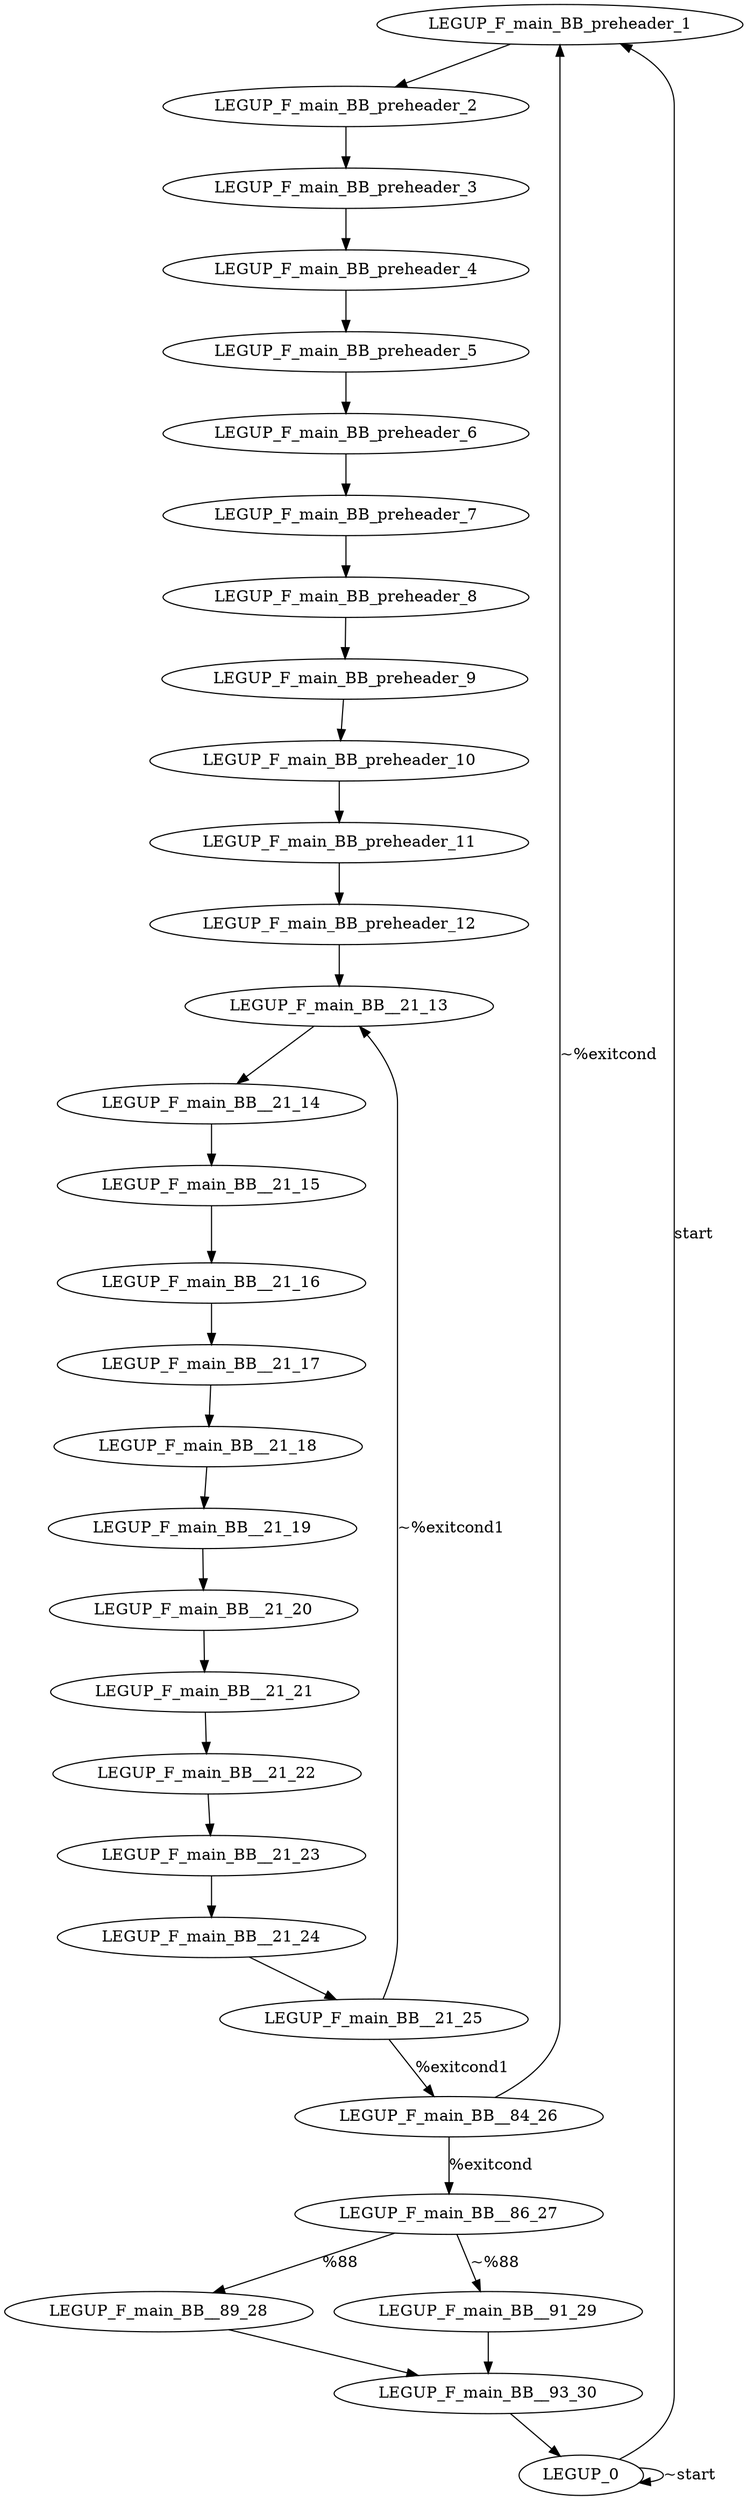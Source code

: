 digraph {
Node0x4134b10[label="LEGUP_F_main_BB_preheader_1"];
Node0x41347c0[label="LEGUP_0"];
Node0x41347c0 -> Node0x4134b10[label="start"];
Node0x41347c0 -> Node0x41347c0[label="~start"];
Node0x4134190[label="LEGUP_F_main_BB_preheader_2"];
Node0x4134b10 -> Node0x4134190;
Node0x41342d0[label="LEGUP_F_main_BB_preheader_3"];
Node0x4134190 -> Node0x41342d0;
Node0x4134410[label="LEGUP_F_main_BB_preheader_4"];
Node0x41342d0 -> Node0x4134410;
Node0x4134550[label="LEGUP_F_main_BB_preheader_5"];
Node0x4134410 -> Node0x4134550;
Node0x4134690[label="LEGUP_F_main_BB_preheader_6"];
Node0x4134550 -> Node0x4134690;
Node0x416fb60[label="LEGUP_F_main_BB_preheader_7"];
Node0x4134690 -> Node0x416fb60;
Node0x416fca0[label="LEGUP_F_main_BB_preheader_8"];
Node0x416fb60 -> Node0x416fca0;
Node0x416fde0[label="LEGUP_F_main_BB_preheader_9"];
Node0x416fca0 -> Node0x416fde0;
Node0x416ff20[label="LEGUP_F_main_BB_preheader_10"];
Node0x416fde0 -> Node0x416ff20;
Node0x4170060[label="LEGUP_F_main_BB_preheader_11"];
Node0x416ff20 -> Node0x4170060;
Node0x41701a0[label="LEGUP_F_main_BB_preheader_12"];
Node0x4170060 -> Node0x41701a0;
Node0x4134c60[label="LEGUP_F_main_BB__21_13"];
Node0x41701a0 -> Node0x4134c60;
Node0x41711b0[label="LEGUP_F_main_BB__21_14"];
Node0x4134c60 -> Node0x41711b0;
Node0x4171280[label="LEGUP_F_main_BB__21_15"];
Node0x41711b0 -> Node0x4171280;
Node0x4171350[label="LEGUP_F_main_BB__21_16"];
Node0x4171280 -> Node0x4171350;
Node0x4171450[label="LEGUP_F_main_BB__21_17"];
Node0x4171350 -> Node0x4171450;
Node0x4171550[label="LEGUP_F_main_BB__21_18"];
Node0x4171450 -> Node0x4171550;
Node0x4171650[label="LEGUP_F_main_BB__21_19"];
Node0x4171550 -> Node0x4171650;
Node0x4171750[label="LEGUP_F_main_BB__21_20"];
Node0x4171650 -> Node0x4171750;
Node0x4171850[label="LEGUP_F_main_BB__21_21"];
Node0x4171750 -> Node0x4171850;
Node0x4171950[label="LEGUP_F_main_BB__21_22"];
Node0x4171850 -> Node0x4171950;
Node0x4171a50[label="LEGUP_F_main_BB__21_23"];
Node0x4171950 -> Node0x4171a50;
Node0x4171b50[label="LEGUP_F_main_BB__21_24"];
Node0x4171a50 -> Node0x4171b50;
Node0x4171c50[label="LEGUP_F_main_BB__21_25"];
Node0x4171b50 -> Node0x4171c50;
Node0x41339c0[label="LEGUP_F_main_BB__84_26"];
Node0x4171c50 -> Node0x41339c0[label="%exitcond1"];
Node0x4171c50 -> Node0x4134c60[label="~%exitcond1"];
Node0x4133b10[label="LEGUP_F_main_BB__86_27"];
Node0x41339c0 -> Node0x4133b10[label="%exitcond"];
Node0x41339c0 -> Node0x4134b10[label="~%exitcond"];
Node0x4133c90[label="LEGUP_F_main_BB__89_28"];
Node0x4133b10 -> Node0x4133c90[label="%88"];
Node0x4133e10[label="LEGUP_F_main_BB__91_29"];
Node0x4133b10 -> Node0x4133e10[label="~%88"];
Node0x4133f90[label="LEGUP_F_main_BB__93_30"];
Node0x4133c90 -> Node0x4133f90;
Node0x4133e10 -> Node0x4133f90;
Node0x4133f90 -> Node0x41347c0;
}
